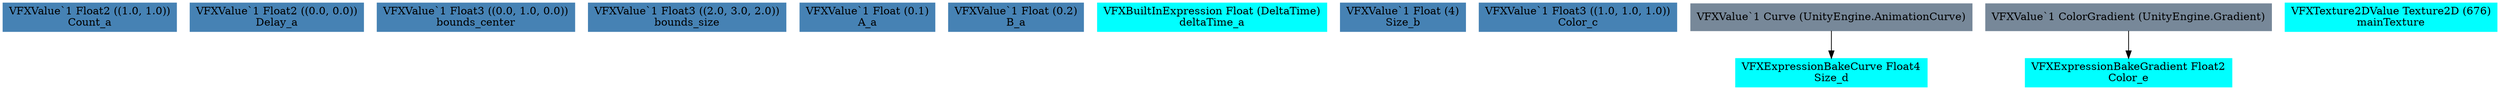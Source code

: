 digraph G {
node0 [shape="box" color="steelblue" style="filled" label="VFXValue`1 Float2 ((1.0, 1.0))
Count_a"]
node1 [shape="box" color="steelblue" style="filled" label="VFXValue`1 Float2 ((0.0, 0.0))
Delay_a"]
node2 [shape="box" color="steelblue" style="filled" label="VFXValue`1 Float3 ((0.0, 1.0, 0.0))
bounds_center"]
node3 [shape="box" color="steelblue" style="filled" label="VFXValue`1 Float3 ((2.0, 3.0, 2.0))
bounds_size"]
node4 [shape="box" color="steelblue" style="filled" label="VFXValue`1 Float (0.1)
A_a"]
node5 [shape="box" color="steelblue" style="filled" label="VFXValue`1 Float (0.2)
B_a"]
node6 [shape="box" color="cyan" style="filled" label="VFXBuiltInExpression Float (DeltaTime)
deltaTime_a"]
node7 [shape="box" color="steelblue" style="filled" label="VFXValue`1 Float (4)
Size_b"]
node8 [shape="box" color="steelblue" style="filled" label="VFXValue`1 Float3 ((1.0, 1.0, 1.0))
Color_c"]
node9 [shape="box" color="cyan" style="filled" label="VFXExpressionBakeCurve Float4
Size_d"]
node10 [shape="box" color="lightslategray" style="filled" label="VFXValue`1 Curve (UnityEngine.AnimationCurve)"]
node11 [shape="box" color="cyan" style="filled" label="VFXExpressionBakeGradient Float2
Color_e"]
node12 [shape="box" color="lightslategray" style="filled" label="VFXValue`1 ColorGradient (UnityEngine.Gradient)"]
node13 [shape="box" color="cyan" style="filled" label="VFXTexture2DValue Texture2D (676)
mainTexture"]
node10 -> node9 
node12 -> node11 
}
